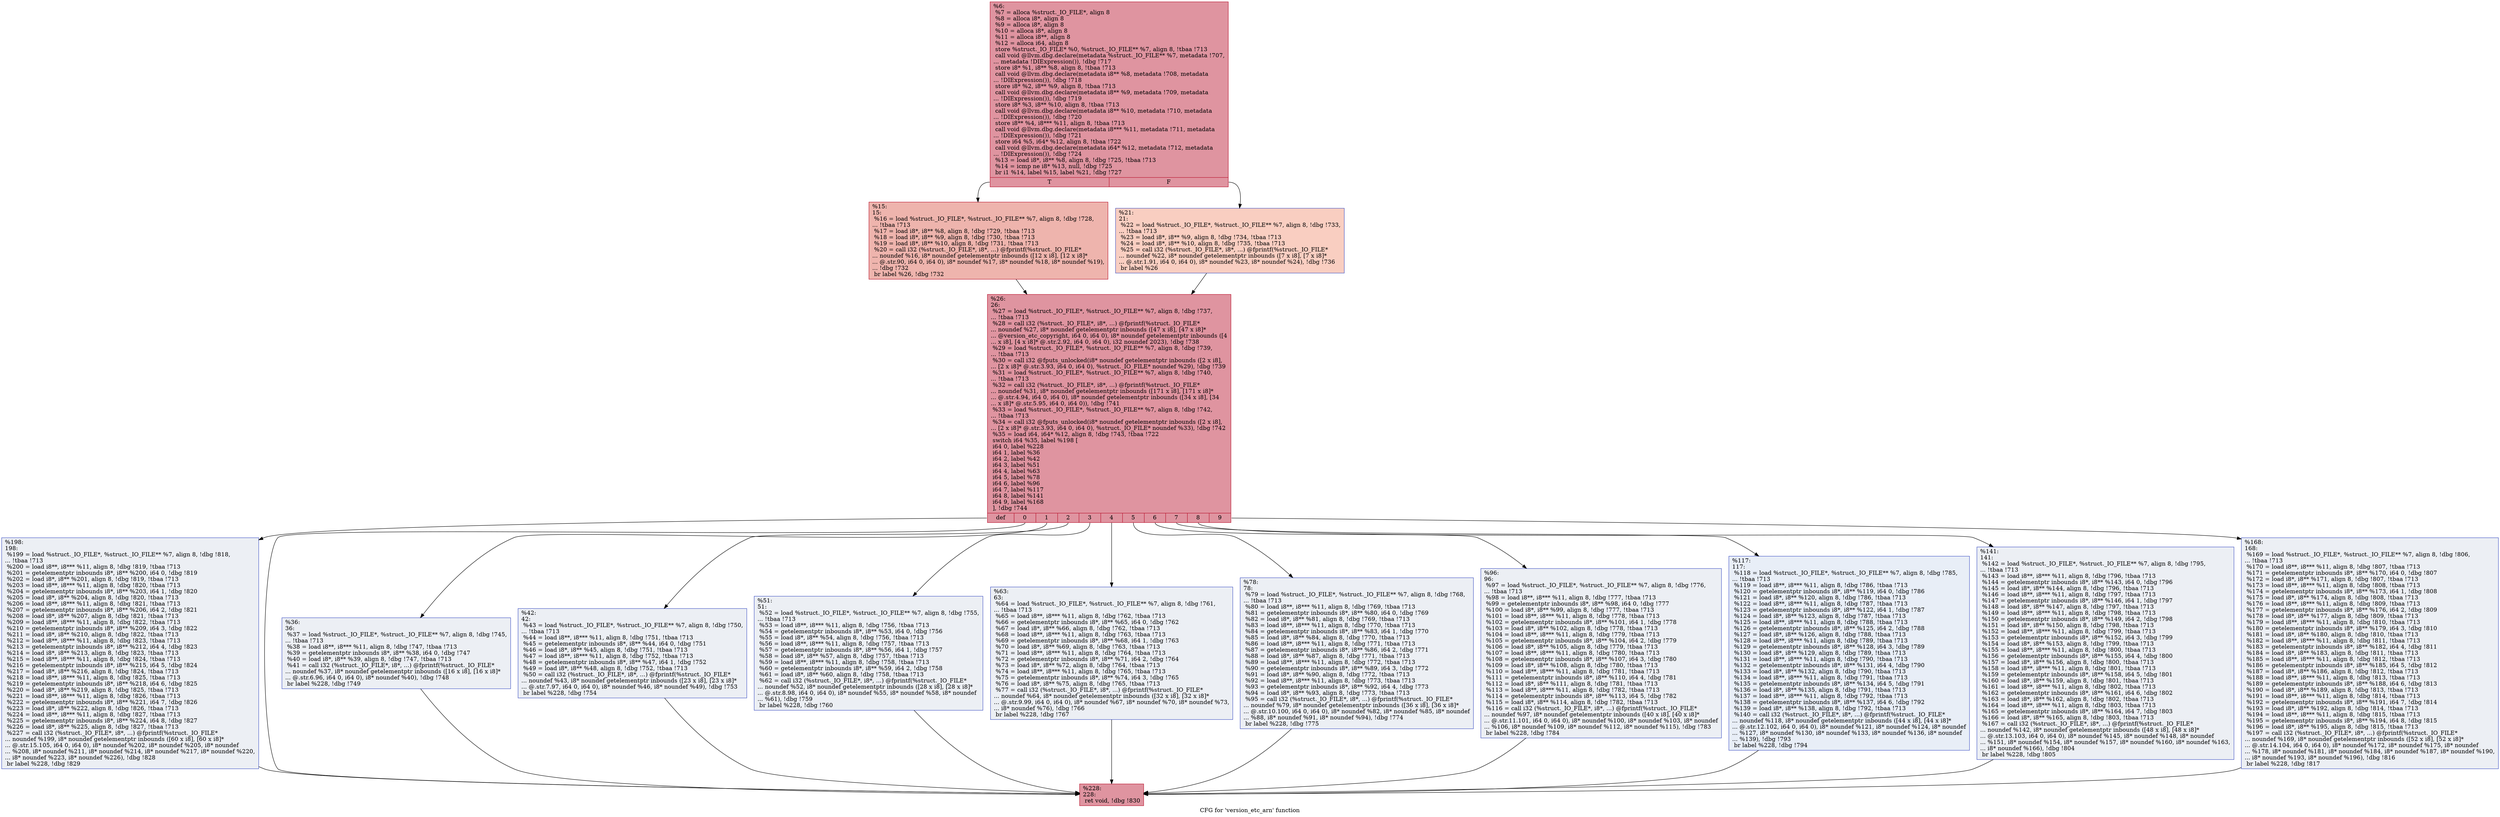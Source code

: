 digraph "CFG for 'version_etc_arn' function" {
	label="CFG for 'version_etc_arn' function";

	Node0x25b99c0 [shape=record,color="#b70d28ff", style=filled, fillcolor="#b70d2870",label="{%6:\l  %7 = alloca %struct._IO_FILE*, align 8\l  %8 = alloca i8*, align 8\l  %9 = alloca i8*, align 8\l  %10 = alloca i8*, align 8\l  %11 = alloca i8**, align 8\l  %12 = alloca i64, align 8\l  store %struct._IO_FILE* %0, %struct._IO_FILE** %7, align 8, !tbaa !713\l  call void @llvm.dbg.declare(metadata %struct._IO_FILE** %7, metadata !707,\l... metadata !DIExpression()), !dbg !717\l  store i8* %1, i8** %8, align 8, !tbaa !713\l  call void @llvm.dbg.declare(metadata i8** %8, metadata !708, metadata\l... !DIExpression()), !dbg !718\l  store i8* %2, i8** %9, align 8, !tbaa !713\l  call void @llvm.dbg.declare(metadata i8** %9, metadata !709, metadata\l... !DIExpression()), !dbg !719\l  store i8* %3, i8** %10, align 8, !tbaa !713\l  call void @llvm.dbg.declare(metadata i8** %10, metadata !710, metadata\l... !DIExpression()), !dbg !720\l  store i8** %4, i8*** %11, align 8, !tbaa !713\l  call void @llvm.dbg.declare(metadata i8*** %11, metadata !711, metadata\l... !DIExpression()), !dbg !721\l  store i64 %5, i64* %12, align 8, !tbaa !722\l  call void @llvm.dbg.declare(metadata i64* %12, metadata !712, metadata\l... !DIExpression()), !dbg !724\l  %13 = load i8*, i8** %8, align 8, !dbg !725, !tbaa !713\l  %14 = icmp ne i8* %13, null, !dbg !725\l  br i1 %14, label %15, label %21, !dbg !727\l|{<s0>T|<s1>F}}"];
	Node0x25b99c0:s0 -> Node0x25ba410;
	Node0x25b99c0:s1 -> Node0x25ba460;
	Node0x25ba410 [shape=record,color="#b70d28ff", style=filled, fillcolor="#d8564670",label="{%15:\l15:                                               \l  %16 = load %struct._IO_FILE*, %struct._IO_FILE** %7, align 8, !dbg !728,\l... !tbaa !713\l  %17 = load i8*, i8** %8, align 8, !dbg !729, !tbaa !713\l  %18 = load i8*, i8** %9, align 8, !dbg !730, !tbaa !713\l  %19 = load i8*, i8** %10, align 8, !dbg !731, !tbaa !713\l  %20 = call i32 (%struct._IO_FILE*, i8*, ...) @fprintf(%struct._IO_FILE*\l... noundef %16, i8* noundef getelementptr inbounds ([12 x i8], [12 x i8]*\l... @.str.90, i64 0, i64 0), i8* noundef %17, i8* noundef %18, i8* noundef %19),\l... !dbg !732\l  br label %26, !dbg !732\l}"];
	Node0x25ba410 -> Node0x25ba4b0;
	Node0x25ba460 [shape=record,color="#3d50c3ff", style=filled, fillcolor="#f2907270",label="{%21:\l21:                                               \l  %22 = load %struct._IO_FILE*, %struct._IO_FILE** %7, align 8, !dbg !733,\l... !tbaa !713\l  %23 = load i8*, i8** %9, align 8, !dbg !734, !tbaa !713\l  %24 = load i8*, i8** %10, align 8, !dbg !735, !tbaa !713\l  %25 = call i32 (%struct._IO_FILE*, i8*, ...) @fprintf(%struct._IO_FILE*\l... noundef %22, i8* noundef getelementptr inbounds ([7 x i8], [7 x i8]*\l... @.str.1.91, i64 0, i64 0), i8* noundef %23, i8* noundef %24), !dbg !736\l  br label %26\l}"];
	Node0x25ba460 -> Node0x25ba4b0;
	Node0x25ba4b0 [shape=record,color="#b70d28ff", style=filled, fillcolor="#b70d2870",label="{%26:\l26:                                               \l  %27 = load %struct._IO_FILE*, %struct._IO_FILE** %7, align 8, !dbg !737,\l... !tbaa !713\l  %28 = call i32 (%struct._IO_FILE*, i8*, ...) @fprintf(%struct._IO_FILE*\l... noundef %27, i8* noundef getelementptr inbounds ([47 x i8], [47 x i8]*\l... @version_etc_copyright, i64 0, i64 0), i8* noundef getelementptr inbounds ([4\l... x i8], [4 x i8]* @.str.2.92, i64 0, i64 0), i32 noundef 2023), !dbg !738\l  %29 = load %struct._IO_FILE*, %struct._IO_FILE** %7, align 8, !dbg !739,\l... !tbaa !713\l  %30 = call i32 @fputs_unlocked(i8* noundef getelementptr inbounds ([2 x i8],\l... [2 x i8]* @.str.3.93, i64 0, i64 0), %struct._IO_FILE* noundef %29), !dbg !739\l  %31 = load %struct._IO_FILE*, %struct._IO_FILE** %7, align 8, !dbg !740,\l... !tbaa !713\l  %32 = call i32 (%struct._IO_FILE*, i8*, ...) @fprintf(%struct._IO_FILE*\l... noundef %31, i8* noundef getelementptr inbounds ([171 x i8], [171 x i8]*\l... @.str.4.94, i64 0, i64 0), i8* noundef getelementptr inbounds ([34 x i8], [34\l... x i8]* @.str.5.95, i64 0, i64 0)), !dbg !741\l  %33 = load %struct._IO_FILE*, %struct._IO_FILE** %7, align 8, !dbg !742,\l... !tbaa !713\l  %34 = call i32 @fputs_unlocked(i8* noundef getelementptr inbounds ([2 x i8],\l... [2 x i8]* @.str.3.93, i64 0, i64 0), %struct._IO_FILE* noundef %33), !dbg !742\l  %35 = load i64, i64* %12, align 8, !dbg !743, !tbaa !722\l  switch i64 %35, label %198 [\l    i64 0, label %228\l    i64 1, label %36\l    i64 2, label %42\l    i64 3, label %51\l    i64 4, label %63\l    i64 5, label %78\l    i64 6, label %96\l    i64 7, label %117\l    i64 8, label %141\l    i64 9, label %168\l  ], !dbg !744\l|{<s0>def|<s1>0|<s2>1|<s3>2|<s4>3|<s5>4|<s6>5|<s7>6|<s8>7|<s9>8|<s10>9}}"];
	Node0x25ba4b0:s0 -> Node0x25ba7d0;
	Node0x25ba4b0:s1 -> Node0x25ba820;
	Node0x25ba4b0:s2 -> Node0x25ba500;
	Node0x25ba4b0:s3 -> Node0x25ba550;
	Node0x25ba4b0:s4 -> Node0x25ba5a0;
	Node0x25ba4b0:s5 -> Node0x25ba5f0;
	Node0x25ba4b0:s6 -> Node0x25ba640;
	Node0x25ba4b0:s7 -> Node0x25ba690;
	Node0x25ba4b0:s8 -> Node0x25ba6e0;
	Node0x25ba4b0:s9 -> Node0x25ba730;
	Node0x25ba4b0:s10 -> Node0x25ba780;
	Node0x25ba500 [shape=record,color="#3d50c3ff", style=filled, fillcolor="#d4dbe670",label="{%36:\l36:                                               \l  %37 = load %struct._IO_FILE*, %struct._IO_FILE** %7, align 8, !dbg !745,\l... !tbaa !713\l  %38 = load i8**, i8*** %11, align 8, !dbg !747, !tbaa !713\l  %39 = getelementptr inbounds i8*, i8** %38, i64 0, !dbg !747\l  %40 = load i8*, i8** %39, align 8, !dbg !747, !tbaa !713\l  %41 = call i32 (%struct._IO_FILE*, i8*, ...) @fprintf(%struct._IO_FILE*\l... noundef %37, i8* noundef getelementptr inbounds ([16 x i8], [16 x i8]*\l... @.str.6.96, i64 0, i64 0), i8* noundef %40), !dbg !748\l  br label %228, !dbg !749\l}"];
	Node0x25ba500 -> Node0x25ba820;
	Node0x25ba550 [shape=record,color="#3d50c3ff", style=filled, fillcolor="#d4dbe670",label="{%42:\l42:                                               \l  %43 = load %struct._IO_FILE*, %struct._IO_FILE** %7, align 8, !dbg !750,\l... !tbaa !713\l  %44 = load i8**, i8*** %11, align 8, !dbg !751, !tbaa !713\l  %45 = getelementptr inbounds i8*, i8** %44, i64 0, !dbg !751\l  %46 = load i8*, i8** %45, align 8, !dbg !751, !tbaa !713\l  %47 = load i8**, i8*** %11, align 8, !dbg !752, !tbaa !713\l  %48 = getelementptr inbounds i8*, i8** %47, i64 1, !dbg !752\l  %49 = load i8*, i8** %48, align 8, !dbg !752, !tbaa !713\l  %50 = call i32 (%struct._IO_FILE*, i8*, ...) @fprintf(%struct._IO_FILE*\l... noundef %43, i8* noundef getelementptr inbounds ([23 x i8], [23 x i8]*\l... @.str.7.97, i64 0, i64 0), i8* noundef %46, i8* noundef %49), !dbg !753\l  br label %228, !dbg !754\l}"];
	Node0x25ba550 -> Node0x25ba820;
	Node0x25ba5a0 [shape=record,color="#3d50c3ff", style=filled, fillcolor="#d4dbe670",label="{%51:\l51:                                               \l  %52 = load %struct._IO_FILE*, %struct._IO_FILE** %7, align 8, !dbg !755,\l... !tbaa !713\l  %53 = load i8**, i8*** %11, align 8, !dbg !756, !tbaa !713\l  %54 = getelementptr inbounds i8*, i8** %53, i64 0, !dbg !756\l  %55 = load i8*, i8** %54, align 8, !dbg !756, !tbaa !713\l  %56 = load i8**, i8*** %11, align 8, !dbg !757, !tbaa !713\l  %57 = getelementptr inbounds i8*, i8** %56, i64 1, !dbg !757\l  %58 = load i8*, i8** %57, align 8, !dbg !757, !tbaa !713\l  %59 = load i8**, i8*** %11, align 8, !dbg !758, !tbaa !713\l  %60 = getelementptr inbounds i8*, i8** %59, i64 2, !dbg !758\l  %61 = load i8*, i8** %60, align 8, !dbg !758, !tbaa !713\l  %62 = call i32 (%struct._IO_FILE*, i8*, ...) @fprintf(%struct._IO_FILE*\l... noundef %52, i8* noundef getelementptr inbounds ([28 x i8], [28 x i8]*\l... @.str.8.98, i64 0, i64 0), i8* noundef %55, i8* noundef %58, i8* noundef\l... %61), !dbg !759\l  br label %228, !dbg !760\l}"];
	Node0x25ba5a0 -> Node0x25ba820;
	Node0x25ba5f0 [shape=record,color="#3d50c3ff", style=filled, fillcolor="#d4dbe670",label="{%63:\l63:                                               \l  %64 = load %struct._IO_FILE*, %struct._IO_FILE** %7, align 8, !dbg !761,\l... !tbaa !713\l  %65 = load i8**, i8*** %11, align 8, !dbg !762, !tbaa !713\l  %66 = getelementptr inbounds i8*, i8** %65, i64 0, !dbg !762\l  %67 = load i8*, i8** %66, align 8, !dbg !762, !tbaa !713\l  %68 = load i8**, i8*** %11, align 8, !dbg !763, !tbaa !713\l  %69 = getelementptr inbounds i8*, i8** %68, i64 1, !dbg !763\l  %70 = load i8*, i8** %69, align 8, !dbg !763, !tbaa !713\l  %71 = load i8**, i8*** %11, align 8, !dbg !764, !tbaa !713\l  %72 = getelementptr inbounds i8*, i8** %71, i64 2, !dbg !764\l  %73 = load i8*, i8** %72, align 8, !dbg !764, !tbaa !713\l  %74 = load i8**, i8*** %11, align 8, !dbg !765, !tbaa !713\l  %75 = getelementptr inbounds i8*, i8** %74, i64 3, !dbg !765\l  %76 = load i8*, i8** %75, align 8, !dbg !765, !tbaa !713\l  %77 = call i32 (%struct._IO_FILE*, i8*, ...) @fprintf(%struct._IO_FILE*\l... noundef %64, i8* noundef getelementptr inbounds ([32 x i8], [32 x i8]*\l... @.str.9.99, i64 0, i64 0), i8* noundef %67, i8* noundef %70, i8* noundef %73,\l... i8* noundef %76), !dbg !766\l  br label %228, !dbg !767\l}"];
	Node0x25ba5f0 -> Node0x25ba820;
	Node0x25ba640 [shape=record,color="#3d50c3ff", style=filled, fillcolor="#d4dbe670",label="{%78:\l78:                                               \l  %79 = load %struct._IO_FILE*, %struct._IO_FILE** %7, align 8, !dbg !768,\l... !tbaa !713\l  %80 = load i8**, i8*** %11, align 8, !dbg !769, !tbaa !713\l  %81 = getelementptr inbounds i8*, i8** %80, i64 0, !dbg !769\l  %82 = load i8*, i8** %81, align 8, !dbg !769, !tbaa !713\l  %83 = load i8**, i8*** %11, align 8, !dbg !770, !tbaa !713\l  %84 = getelementptr inbounds i8*, i8** %83, i64 1, !dbg !770\l  %85 = load i8*, i8** %84, align 8, !dbg !770, !tbaa !713\l  %86 = load i8**, i8*** %11, align 8, !dbg !771, !tbaa !713\l  %87 = getelementptr inbounds i8*, i8** %86, i64 2, !dbg !771\l  %88 = load i8*, i8** %87, align 8, !dbg !771, !tbaa !713\l  %89 = load i8**, i8*** %11, align 8, !dbg !772, !tbaa !713\l  %90 = getelementptr inbounds i8*, i8** %89, i64 3, !dbg !772\l  %91 = load i8*, i8** %90, align 8, !dbg !772, !tbaa !713\l  %92 = load i8**, i8*** %11, align 8, !dbg !773, !tbaa !713\l  %93 = getelementptr inbounds i8*, i8** %92, i64 4, !dbg !773\l  %94 = load i8*, i8** %93, align 8, !dbg !773, !tbaa !713\l  %95 = call i32 (%struct._IO_FILE*, i8*, ...) @fprintf(%struct._IO_FILE*\l... noundef %79, i8* noundef getelementptr inbounds ([36 x i8], [36 x i8]*\l... @.str.10.100, i64 0, i64 0), i8* noundef %82, i8* noundef %85, i8* noundef\l... %88, i8* noundef %91, i8* noundef %94), !dbg !774\l  br label %228, !dbg !775\l}"];
	Node0x25ba640 -> Node0x25ba820;
	Node0x25ba690 [shape=record,color="#3d50c3ff", style=filled, fillcolor="#d4dbe670",label="{%96:\l96:                                               \l  %97 = load %struct._IO_FILE*, %struct._IO_FILE** %7, align 8, !dbg !776,\l... !tbaa !713\l  %98 = load i8**, i8*** %11, align 8, !dbg !777, !tbaa !713\l  %99 = getelementptr inbounds i8*, i8** %98, i64 0, !dbg !777\l  %100 = load i8*, i8** %99, align 8, !dbg !777, !tbaa !713\l  %101 = load i8**, i8*** %11, align 8, !dbg !778, !tbaa !713\l  %102 = getelementptr inbounds i8*, i8** %101, i64 1, !dbg !778\l  %103 = load i8*, i8** %102, align 8, !dbg !778, !tbaa !713\l  %104 = load i8**, i8*** %11, align 8, !dbg !779, !tbaa !713\l  %105 = getelementptr inbounds i8*, i8** %104, i64 2, !dbg !779\l  %106 = load i8*, i8** %105, align 8, !dbg !779, !tbaa !713\l  %107 = load i8**, i8*** %11, align 8, !dbg !780, !tbaa !713\l  %108 = getelementptr inbounds i8*, i8** %107, i64 3, !dbg !780\l  %109 = load i8*, i8** %108, align 8, !dbg !780, !tbaa !713\l  %110 = load i8**, i8*** %11, align 8, !dbg !781, !tbaa !713\l  %111 = getelementptr inbounds i8*, i8** %110, i64 4, !dbg !781\l  %112 = load i8*, i8** %111, align 8, !dbg !781, !tbaa !713\l  %113 = load i8**, i8*** %11, align 8, !dbg !782, !tbaa !713\l  %114 = getelementptr inbounds i8*, i8** %113, i64 5, !dbg !782\l  %115 = load i8*, i8** %114, align 8, !dbg !782, !tbaa !713\l  %116 = call i32 (%struct._IO_FILE*, i8*, ...) @fprintf(%struct._IO_FILE*\l... noundef %97, i8* noundef getelementptr inbounds ([40 x i8], [40 x i8]*\l... @.str.11.101, i64 0, i64 0), i8* noundef %100, i8* noundef %103, i8* noundef\l... %106, i8* noundef %109, i8* noundef %112, i8* noundef %115), !dbg !783\l  br label %228, !dbg !784\l}"];
	Node0x25ba690 -> Node0x25ba820;
	Node0x25ba6e0 [shape=record,color="#3d50c3ff", style=filled, fillcolor="#cbd8ee70",label="{%117:\l117:                                              \l  %118 = load %struct._IO_FILE*, %struct._IO_FILE** %7, align 8, !dbg !785,\l... !tbaa !713\l  %119 = load i8**, i8*** %11, align 8, !dbg !786, !tbaa !713\l  %120 = getelementptr inbounds i8*, i8** %119, i64 0, !dbg !786\l  %121 = load i8*, i8** %120, align 8, !dbg !786, !tbaa !713\l  %122 = load i8**, i8*** %11, align 8, !dbg !787, !tbaa !713\l  %123 = getelementptr inbounds i8*, i8** %122, i64 1, !dbg !787\l  %124 = load i8*, i8** %123, align 8, !dbg !787, !tbaa !713\l  %125 = load i8**, i8*** %11, align 8, !dbg !788, !tbaa !713\l  %126 = getelementptr inbounds i8*, i8** %125, i64 2, !dbg !788\l  %127 = load i8*, i8** %126, align 8, !dbg !788, !tbaa !713\l  %128 = load i8**, i8*** %11, align 8, !dbg !789, !tbaa !713\l  %129 = getelementptr inbounds i8*, i8** %128, i64 3, !dbg !789\l  %130 = load i8*, i8** %129, align 8, !dbg !789, !tbaa !713\l  %131 = load i8**, i8*** %11, align 8, !dbg !790, !tbaa !713\l  %132 = getelementptr inbounds i8*, i8** %131, i64 4, !dbg !790\l  %133 = load i8*, i8** %132, align 8, !dbg !790, !tbaa !713\l  %134 = load i8**, i8*** %11, align 8, !dbg !791, !tbaa !713\l  %135 = getelementptr inbounds i8*, i8** %134, i64 5, !dbg !791\l  %136 = load i8*, i8** %135, align 8, !dbg !791, !tbaa !713\l  %137 = load i8**, i8*** %11, align 8, !dbg !792, !tbaa !713\l  %138 = getelementptr inbounds i8*, i8** %137, i64 6, !dbg !792\l  %139 = load i8*, i8** %138, align 8, !dbg !792, !tbaa !713\l  %140 = call i32 (%struct._IO_FILE*, i8*, ...) @fprintf(%struct._IO_FILE*\l... noundef %118, i8* noundef getelementptr inbounds ([44 x i8], [44 x i8]*\l... @.str.12.102, i64 0, i64 0), i8* noundef %121, i8* noundef %124, i8* noundef\l... %127, i8* noundef %130, i8* noundef %133, i8* noundef %136, i8* noundef\l... %139), !dbg !793\l  br label %228, !dbg !794\l}"];
	Node0x25ba6e0 -> Node0x25ba820;
	Node0x25ba730 [shape=record,color="#3d50c3ff", style=filled, fillcolor="#d4dbe670",label="{%141:\l141:                                              \l  %142 = load %struct._IO_FILE*, %struct._IO_FILE** %7, align 8, !dbg !795,\l... !tbaa !713\l  %143 = load i8**, i8*** %11, align 8, !dbg !796, !tbaa !713\l  %144 = getelementptr inbounds i8*, i8** %143, i64 0, !dbg !796\l  %145 = load i8*, i8** %144, align 8, !dbg !796, !tbaa !713\l  %146 = load i8**, i8*** %11, align 8, !dbg !797, !tbaa !713\l  %147 = getelementptr inbounds i8*, i8** %146, i64 1, !dbg !797\l  %148 = load i8*, i8** %147, align 8, !dbg !797, !tbaa !713\l  %149 = load i8**, i8*** %11, align 8, !dbg !798, !tbaa !713\l  %150 = getelementptr inbounds i8*, i8** %149, i64 2, !dbg !798\l  %151 = load i8*, i8** %150, align 8, !dbg !798, !tbaa !713\l  %152 = load i8**, i8*** %11, align 8, !dbg !799, !tbaa !713\l  %153 = getelementptr inbounds i8*, i8** %152, i64 3, !dbg !799\l  %154 = load i8*, i8** %153, align 8, !dbg !799, !tbaa !713\l  %155 = load i8**, i8*** %11, align 8, !dbg !800, !tbaa !713\l  %156 = getelementptr inbounds i8*, i8** %155, i64 4, !dbg !800\l  %157 = load i8*, i8** %156, align 8, !dbg !800, !tbaa !713\l  %158 = load i8**, i8*** %11, align 8, !dbg !801, !tbaa !713\l  %159 = getelementptr inbounds i8*, i8** %158, i64 5, !dbg !801\l  %160 = load i8*, i8** %159, align 8, !dbg !801, !tbaa !713\l  %161 = load i8**, i8*** %11, align 8, !dbg !802, !tbaa !713\l  %162 = getelementptr inbounds i8*, i8** %161, i64 6, !dbg !802\l  %163 = load i8*, i8** %162, align 8, !dbg !802, !tbaa !713\l  %164 = load i8**, i8*** %11, align 8, !dbg !803, !tbaa !713\l  %165 = getelementptr inbounds i8*, i8** %164, i64 7, !dbg !803\l  %166 = load i8*, i8** %165, align 8, !dbg !803, !tbaa !713\l  %167 = call i32 (%struct._IO_FILE*, i8*, ...) @fprintf(%struct._IO_FILE*\l... noundef %142, i8* noundef getelementptr inbounds ([48 x i8], [48 x i8]*\l... @.str.13.103, i64 0, i64 0), i8* noundef %145, i8* noundef %148, i8* noundef\l... %151, i8* noundef %154, i8* noundef %157, i8* noundef %160, i8* noundef %163,\l... i8* noundef %166), !dbg !804\l  br label %228, !dbg !805\l}"];
	Node0x25ba730 -> Node0x25ba820;
	Node0x25ba780 [shape=record,color="#3d50c3ff", style=filled, fillcolor="#d4dbe670",label="{%168:\l168:                                              \l  %169 = load %struct._IO_FILE*, %struct._IO_FILE** %7, align 8, !dbg !806,\l... !tbaa !713\l  %170 = load i8**, i8*** %11, align 8, !dbg !807, !tbaa !713\l  %171 = getelementptr inbounds i8*, i8** %170, i64 0, !dbg !807\l  %172 = load i8*, i8** %171, align 8, !dbg !807, !tbaa !713\l  %173 = load i8**, i8*** %11, align 8, !dbg !808, !tbaa !713\l  %174 = getelementptr inbounds i8*, i8** %173, i64 1, !dbg !808\l  %175 = load i8*, i8** %174, align 8, !dbg !808, !tbaa !713\l  %176 = load i8**, i8*** %11, align 8, !dbg !809, !tbaa !713\l  %177 = getelementptr inbounds i8*, i8** %176, i64 2, !dbg !809\l  %178 = load i8*, i8** %177, align 8, !dbg !809, !tbaa !713\l  %179 = load i8**, i8*** %11, align 8, !dbg !810, !tbaa !713\l  %180 = getelementptr inbounds i8*, i8** %179, i64 3, !dbg !810\l  %181 = load i8*, i8** %180, align 8, !dbg !810, !tbaa !713\l  %182 = load i8**, i8*** %11, align 8, !dbg !811, !tbaa !713\l  %183 = getelementptr inbounds i8*, i8** %182, i64 4, !dbg !811\l  %184 = load i8*, i8** %183, align 8, !dbg !811, !tbaa !713\l  %185 = load i8**, i8*** %11, align 8, !dbg !812, !tbaa !713\l  %186 = getelementptr inbounds i8*, i8** %185, i64 5, !dbg !812\l  %187 = load i8*, i8** %186, align 8, !dbg !812, !tbaa !713\l  %188 = load i8**, i8*** %11, align 8, !dbg !813, !tbaa !713\l  %189 = getelementptr inbounds i8*, i8** %188, i64 6, !dbg !813\l  %190 = load i8*, i8** %189, align 8, !dbg !813, !tbaa !713\l  %191 = load i8**, i8*** %11, align 8, !dbg !814, !tbaa !713\l  %192 = getelementptr inbounds i8*, i8** %191, i64 7, !dbg !814\l  %193 = load i8*, i8** %192, align 8, !dbg !814, !tbaa !713\l  %194 = load i8**, i8*** %11, align 8, !dbg !815, !tbaa !713\l  %195 = getelementptr inbounds i8*, i8** %194, i64 8, !dbg !815\l  %196 = load i8*, i8** %195, align 8, !dbg !815, !tbaa !713\l  %197 = call i32 (%struct._IO_FILE*, i8*, ...) @fprintf(%struct._IO_FILE*\l... noundef %169, i8* noundef getelementptr inbounds ([52 x i8], [52 x i8]*\l... @.str.14.104, i64 0, i64 0), i8* noundef %172, i8* noundef %175, i8* noundef\l... %178, i8* noundef %181, i8* noundef %184, i8* noundef %187, i8* noundef %190,\l... i8* noundef %193, i8* noundef %196), !dbg !816\l  br label %228, !dbg !817\l}"];
	Node0x25ba780 -> Node0x25ba820;
	Node0x25ba7d0 [shape=record,color="#3d50c3ff", style=filled, fillcolor="#d4dbe670",label="{%198:\l198:                                              \l  %199 = load %struct._IO_FILE*, %struct._IO_FILE** %7, align 8, !dbg !818,\l... !tbaa !713\l  %200 = load i8**, i8*** %11, align 8, !dbg !819, !tbaa !713\l  %201 = getelementptr inbounds i8*, i8** %200, i64 0, !dbg !819\l  %202 = load i8*, i8** %201, align 8, !dbg !819, !tbaa !713\l  %203 = load i8**, i8*** %11, align 8, !dbg !820, !tbaa !713\l  %204 = getelementptr inbounds i8*, i8** %203, i64 1, !dbg !820\l  %205 = load i8*, i8** %204, align 8, !dbg !820, !tbaa !713\l  %206 = load i8**, i8*** %11, align 8, !dbg !821, !tbaa !713\l  %207 = getelementptr inbounds i8*, i8** %206, i64 2, !dbg !821\l  %208 = load i8*, i8** %207, align 8, !dbg !821, !tbaa !713\l  %209 = load i8**, i8*** %11, align 8, !dbg !822, !tbaa !713\l  %210 = getelementptr inbounds i8*, i8** %209, i64 3, !dbg !822\l  %211 = load i8*, i8** %210, align 8, !dbg !822, !tbaa !713\l  %212 = load i8**, i8*** %11, align 8, !dbg !823, !tbaa !713\l  %213 = getelementptr inbounds i8*, i8** %212, i64 4, !dbg !823\l  %214 = load i8*, i8** %213, align 8, !dbg !823, !tbaa !713\l  %215 = load i8**, i8*** %11, align 8, !dbg !824, !tbaa !713\l  %216 = getelementptr inbounds i8*, i8** %215, i64 5, !dbg !824\l  %217 = load i8*, i8** %216, align 8, !dbg !824, !tbaa !713\l  %218 = load i8**, i8*** %11, align 8, !dbg !825, !tbaa !713\l  %219 = getelementptr inbounds i8*, i8** %218, i64 6, !dbg !825\l  %220 = load i8*, i8** %219, align 8, !dbg !825, !tbaa !713\l  %221 = load i8**, i8*** %11, align 8, !dbg !826, !tbaa !713\l  %222 = getelementptr inbounds i8*, i8** %221, i64 7, !dbg !826\l  %223 = load i8*, i8** %222, align 8, !dbg !826, !tbaa !713\l  %224 = load i8**, i8*** %11, align 8, !dbg !827, !tbaa !713\l  %225 = getelementptr inbounds i8*, i8** %224, i64 8, !dbg !827\l  %226 = load i8*, i8** %225, align 8, !dbg !827, !tbaa !713\l  %227 = call i32 (%struct._IO_FILE*, i8*, ...) @fprintf(%struct._IO_FILE*\l... noundef %199, i8* noundef getelementptr inbounds ([60 x i8], [60 x i8]*\l... @.str.15.105, i64 0, i64 0), i8* noundef %202, i8* noundef %205, i8* noundef\l... %208, i8* noundef %211, i8* noundef %214, i8* noundef %217, i8* noundef %220,\l... i8* noundef %223, i8* noundef %226), !dbg !828\l  br label %228, !dbg !829\l}"];
	Node0x25ba7d0 -> Node0x25ba820;
	Node0x25ba820 [shape=record,color="#b70d28ff", style=filled, fillcolor="#b70d2870",label="{%228:\l228:                                              \l  ret void, !dbg !830\l}"];
}
